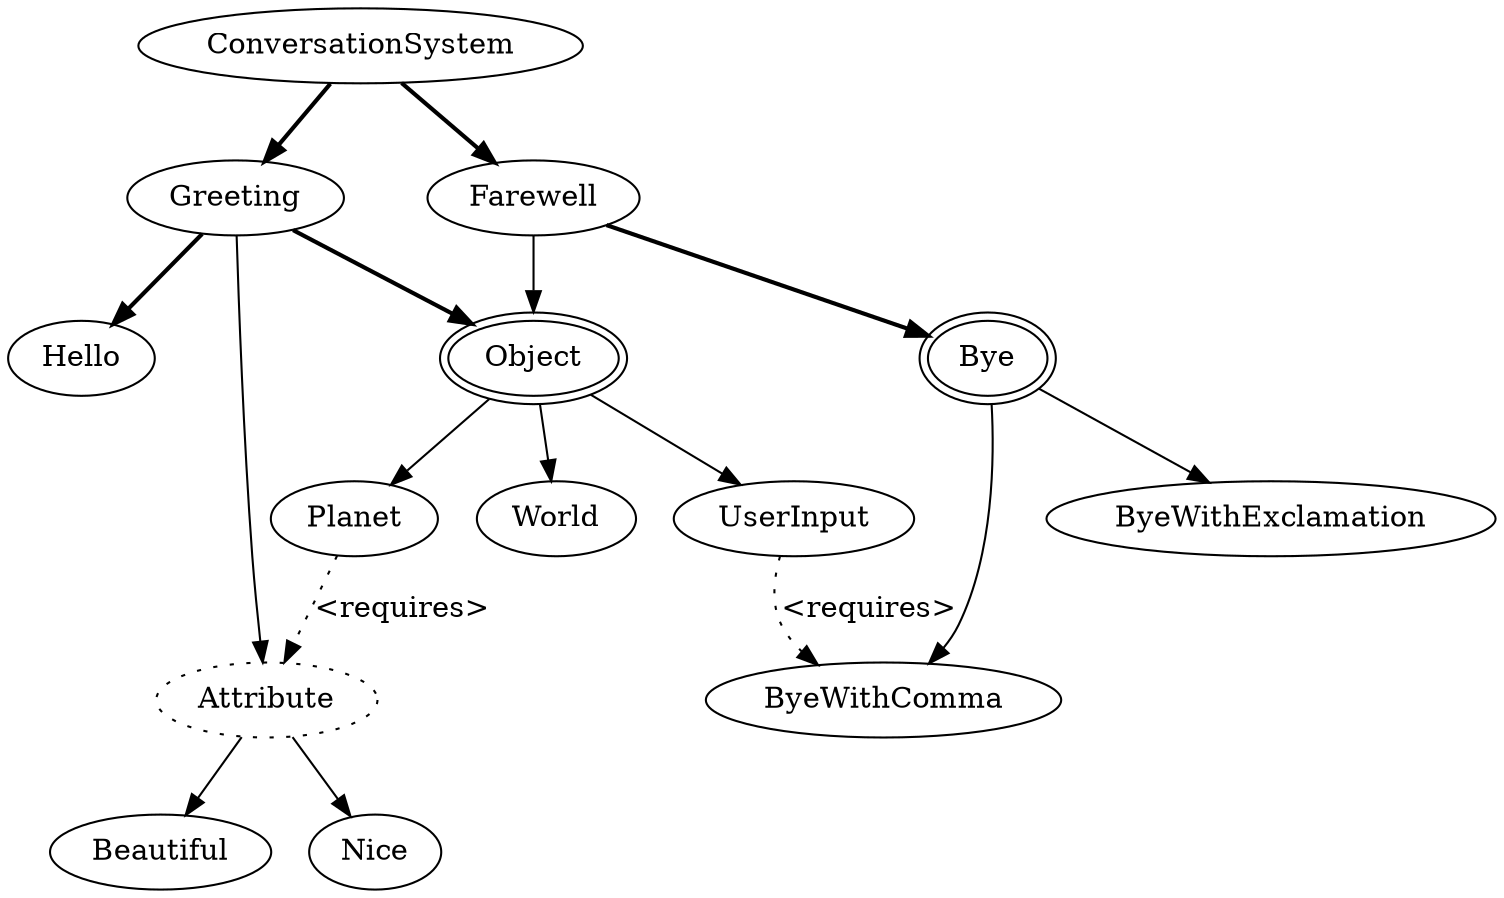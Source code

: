 
digraph G{
ConversationSystem -> Greeting [style=bold];
ConversationSystem -> Farewell [style=bold];
Greeting -> Hello [style=bold];
Greeting -> Attribute;
Greeting -> Object [style=bold];
Attribute -> {Beautiful; Nice};
Object -> {Planet; World; UserInput};
Planet -> Attribute [style=dotted, label="<requires>"];
Farewell -> Bye [style=bold];
Bye -> {ByeWithComma; ByeWithExclamation};
Farewell -> Object;
UserInput -> ByeWithComma [style=dotted, label="<requires>"];

Attribute [style=dotted];
Object [peripheries=2];
Bye [peripheries=2];
}
